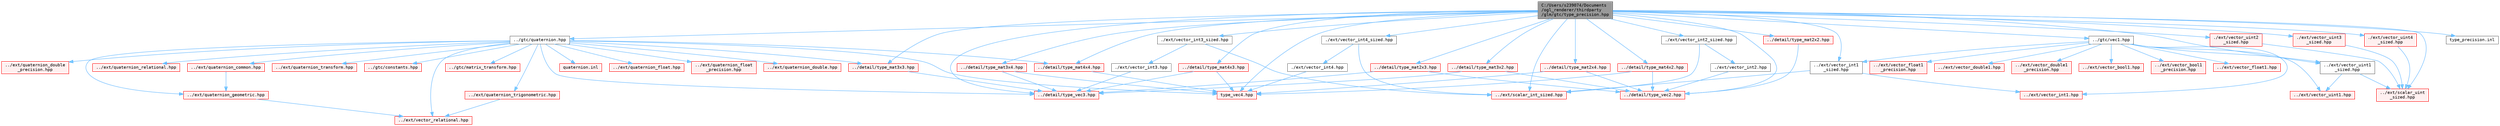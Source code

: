 digraph "C:/Users/s239074/Documents/ogl_renderer/thirdparty/glm/gtc/type_precision.hpp"
{
 // LATEX_PDF_SIZE
  bgcolor="transparent";
  edge [fontname=Terminal,fontsize=10,labelfontname=Helvetica,labelfontsize=10];
  node [fontname=Terminal,fontsize=10,shape=box,height=0.2,width=0.4];
  Node1 [label="C:/Users/s239074/Documents\l/ogl_renderer/thirdparty\l/glm/gtc/type_precision.hpp",height=0.2,width=0.4,color="gray40", fillcolor="grey60", style="filled", fontcolor="black",tooltip=" "];
  Node1 -> Node2 [color="steelblue1",style="solid"];
  Node2 [label="../gtc/quaternion.hpp",height=0.2,width=0.4,color="grey40", fillcolor="white", style="filled",URL="$gtc_2quaternion_8hpp.html",tooltip=" "];
  Node2 -> Node3 [color="steelblue1",style="solid"];
  Node3 [label="../gtc/constants.hpp",height=0.2,width=0.4,color="red", fillcolor="#FFF0F0", style="filled",URL="$constants_8hpp.html",tooltip=" "];
  Node2 -> Node12 [color="steelblue1",style="solid"];
  Node12 [label="../gtc/matrix_transform.hpp",height=0.2,width=0.4,color="red", fillcolor="#FFF0F0", style="filled",URL="$gtc_2matrix__transform_8hpp.html",tooltip=" "];
  Node2 -> Node146 [color="steelblue1",style="solid"];
  Node146 [label="../ext/vector_relational.hpp",height=0.2,width=0.4,color="red", fillcolor="#FFF0F0", style="filled",URL="$ext_2vector__relational_8hpp.html",tooltip=" "];
  Node2 -> Node149 [color="steelblue1",style="solid"];
  Node149 [label="../ext/quaternion_common.hpp",height=0.2,width=0.4,color="red", fillcolor="#FFF0F0", style="filled",URL="$quaternion__common_8hpp.html",tooltip=" "];
  Node149 -> Node150 [color="steelblue1",style="solid"];
  Node150 [label="../ext/quaternion_geometric.hpp",height=0.2,width=0.4,color="red", fillcolor="#FFF0F0", style="filled",URL="$quaternion__geometric_8hpp.html",tooltip=" "];
  Node150 -> Node146 [color="steelblue1",style="solid"];
  Node2 -> Node154 [color="steelblue1",style="solid"];
  Node154 [label="../ext/quaternion_float.hpp",height=0.2,width=0.4,color="red", fillcolor="#FFF0F0", style="filled",URL="$quaternion__float_8hpp.html",tooltip=" "];
  Node2 -> Node159 [color="steelblue1",style="solid"];
  Node159 [label="../ext/quaternion_float\l_precision.hpp",height=0.2,width=0.4,color="red", fillcolor="#FFF0F0", style="filled",URL="$quaternion__float__precision_8hpp.html",tooltip=" "];
  Node2 -> Node160 [color="steelblue1",style="solid"];
  Node160 [label="../ext/quaternion_double.hpp",height=0.2,width=0.4,color="red", fillcolor="#FFF0F0", style="filled",URL="$quaternion__double_8hpp.html",tooltip=" "];
  Node2 -> Node161 [color="steelblue1",style="solid"];
  Node161 [label="../ext/quaternion_double\l_precision.hpp",height=0.2,width=0.4,color="red", fillcolor="#FFF0F0", style="filled",URL="$quaternion__double__precision_8hpp.html",tooltip=" "];
  Node2 -> Node156 [color="steelblue1",style="solid"];
  Node156 [label="../ext/quaternion_relational.hpp",height=0.2,width=0.4,color="red", fillcolor="#FFF0F0", style="filled",URL="$quaternion__relational_8hpp.html",tooltip=" "];
  Node2 -> Node150 [color="steelblue1",style="solid"];
  Node2 -> Node162 [color="steelblue1",style="solid"];
  Node162 [label="../ext/quaternion_trigonometric.hpp",height=0.2,width=0.4,color="red", fillcolor="#FFF0F0", style="filled",URL="$quaternion__trigonometric_8hpp.html",tooltip=" "];
  Node162 -> Node146 [color="steelblue1",style="solid"];
  Node2 -> Node164 [color="steelblue1",style="solid"];
  Node164 [label="../ext/quaternion_transform.hpp",height=0.2,width=0.4,color="red", fillcolor="#FFF0F0", style="filled",URL="$quaternion__transform_8hpp.html",tooltip=" "];
  Node2 -> Node91 [color="steelblue1",style="solid"];
  Node91 [label="../detail/type_mat3x3.hpp",height=0.2,width=0.4,color="red", fillcolor="#FFF0F0", style="filled",URL="$type__mat3x3_8hpp.html",tooltip=" "];
  Node91 -> Node39 [color="steelblue1",style="solid"];
  Node39 [label="../detail/type_vec3.hpp",height=0.2,width=0.4,color="red", fillcolor="#FFF0F0", style="filled",URL="$type__vec3_8hpp.html",tooltip=" "];
  Node2 -> Node15 [color="steelblue1",style="solid"];
  Node15 [label="../detail/type_mat4x4.hpp",height=0.2,width=0.4,color="red", fillcolor="#FFF0F0", style="filled",URL="$type__mat4x4_8hpp.html",tooltip=" "];
  Node15 -> Node16 [color="steelblue1",style="solid"];
  Node16 [label="type_vec4.hpp",height=0.2,width=0.4,color="red", fillcolor="#FFF0F0", style="filled",URL="$type__vec4_8hpp.html",tooltip=" "];
  Node2 -> Node39 [color="steelblue1",style="solid"];
  Node2 -> Node16 [color="steelblue1",style="solid"];
  Node2 -> Node166 [color="steelblue1",style="solid"];
  Node166 [label="quaternion.inl",height=0.2,width=0.4,color="red", fillcolor="#FFF0F0", style="filled",URL="$glm_2gtc_2quaternion_8inl.html",tooltip=" "];
  Node1 -> Node169 [color="steelblue1",style="solid"];
  Node169 [label="../gtc/vec1.hpp",height=0.2,width=0.4,color="grey40", fillcolor="white", style="filled",URL="$vec1_8hpp.html",tooltip=" "];
  Node169 -> Node170 [color="steelblue1",style="solid"];
  Node170 [label="../ext/vector_bool1.hpp",height=0.2,width=0.4,color="red", fillcolor="#FFF0F0", style="filled",URL="$vector__bool1_8hpp.html",tooltip=" "];
  Node169 -> Node171 [color="steelblue1",style="solid"];
  Node171 [label="../ext/vector_bool1\l_precision.hpp",height=0.2,width=0.4,color="red", fillcolor="#FFF0F0", style="filled",URL="$vector__bool1__precision_8hpp.html",tooltip=" "];
  Node169 -> Node172 [color="steelblue1",style="solid"];
  Node172 [label="../ext/vector_float1.hpp",height=0.2,width=0.4,color="red", fillcolor="#FFF0F0", style="filled",URL="$vector__float1_8hpp.html",tooltip=" "];
  Node169 -> Node173 [color="steelblue1",style="solid"];
  Node173 [label="../ext/vector_float1\l_precision.hpp",height=0.2,width=0.4,color="red", fillcolor="#FFF0F0", style="filled",URL="$vector__float1__precision_8hpp.html",tooltip=" "];
  Node169 -> Node174 [color="steelblue1",style="solid"];
  Node174 [label="../ext/vector_double1.hpp",height=0.2,width=0.4,color="red", fillcolor="#FFF0F0", style="filled",URL="$vector__double1_8hpp.html",tooltip=" "];
  Node169 -> Node175 [color="steelblue1",style="solid"];
  Node175 [label="../ext/vector_double1\l_precision.hpp",height=0.2,width=0.4,color="red", fillcolor="#FFF0F0", style="filled",URL="$vector__double1__precision_8hpp.html",tooltip=" "];
  Node169 -> Node176 [color="steelblue1",style="solid"];
  Node176 [label="../ext/vector_int1.hpp",height=0.2,width=0.4,color="red", fillcolor="#FFF0F0", style="filled",URL="$vector__int1_8hpp.html",tooltip=" "];
  Node169 -> Node177 [color="steelblue1",style="solid"];
  Node177 [label="../ext/vector_int1\l_sized.hpp",height=0.2,width=0.4,color="grey40", fillcolor="white", style="filled",URL="$vector__int1__sized_8hpp.html",tooltip=" "];
  Node177 -> Node176 [color="steelblue1",style="solid"];
  Node177 -> Node33 [color="steelblue1",style="solid"];
  Node33 [label="../ext/scalar_int_sized.hpp",height=0.2,width=0.4,color="red", fillcolor="#FFF0F0", style="filled",URL="$scalar__int__sized_8hpp.html",tooltip=" "];
  Node169 -> Node178 [color="steelblue1",style="solid"];
  Node178 [label="../ext/vector_uint1.hpp",height=0.2,width=0.4,color="red", fillcolor="#FFF0F0", style="filled",URL="$vector__uint1_8hpp.html",tooltip=" "];
  Node169 -> Node179 [color="steelblue1",style="solid"];
  Node179 [label="../ext/vector_uint1\l_sized.hpp",height=0.2,width=0.4,color="grey40", fillcolor="white", style="filled",URL="$vector__uint1__sized_8hpp.html",tooltip=" "];
  Node179 -> Node178 [color="steelblue1",style="solid"];
  Node179 -> Node36 [color="steelblue1",style="solid"];
  Node36 [label="../ext/scalar_uint\l_sized.hpp",height=0.2,width=0.4,color="red", fillcolor="#FFF0F0", style="filled",URL="$scalar__uint__sized_8hpp.html",tooltip=" "];
  Node1 -> Node177 [color="steelblue1",style="solid"];
  Node1 -> Node32 [color="steelblue1",style="solid"];
  Node32 [label="./ext/vector_int2_sized.hpp",height=0.2,width=0.4,color="grey40", fillcolor="white", style="filled",URL="$vector__int2__sized_8hpp.html",tooltip=" "];
  Node32 -> Node31 [color="steelblue1",style="solid"];
  Node31 [label="./ext/vector_int2.hpp",height=0.2,width=0.4,color="grey40", fillcolor="white", style="filled",URL="$vector__int2_8hpp.html",tooltip=" "];
  Node31 -> Node24 [color="steelblue1",style="solid"];
  Node24 [label="../detail/type_vec2.hpp",height=0.2,width=0.4,color="red", fillcolor="#FFF0F0", style="filled",URL="$type__vec2_8hpp.html",tooltip=" "];
  Node32 -> Node33 [color="steelblue1",style="solid"];
  Node1 -> Node47 [color="steelblue1",style="solid"];
  Node47 [label="./ext/vector_int3_sized.hpp",height=0.2,width=0.4,color="grey40", fillcolor="white", style="filled",URL="$vector__int3__sized_8hpp.html",tooltip=" "];
  Node47 -> Node46 [color="steelblue1",style="solid"];
  Node46 [label="./ext/vector_int3.hpp",height=0.2,width=0.4,color="grey40", fillcolor="white", style="filled",URL="$vector__int3_8hpp.html",tooltip=" "];
  Node46 -> Node39 [color="steelblue1",style="solid"];
  Node47 -> Node33 [color="steelblue1",style="solid"];
  Node1 -> Node58 [color="steelblue1",style="solid"];
  Node58 [label="./ext/vector_int4_sized.hpp",height=0.2,width=0.4,color="grey40", fillcolor="white", style="filled",URL="$vector__int4__sized_8hpp.html",tooltip=" "];
  Node58 -> Node57 [color="steelblue1",style="solid"];
  Node57 [label="./ext/vector_int4.hpp",height=0.2,width=0.4,color="grey40", fillcolor="white", style="filled",URL="$vector__int4_8hpp.html",tooltip=" "];
  Node57 -> Node16 [color="steelblue1",style="solid"];
  Node58 -> Node33 [color="steelblue1",style="solid"];
  Node1 -> Node33 [color="steelblue1",style="solid"];
  Node1 -> Node179 [color="steelblue1",style="solid"];
  Node1 -> Node35 [color="steelblue1",style="solid"];
  Node35 [label="./ext/vector_uint2\l_sized.hpp",height=0.2,width=0.4,color="red", fillcolor="#FFF0F0", style="filled",URL="$vector__uint2__sized_8hpp.html",tooltip=" "];
  Node35 -> Node36 [color="steelblue1",style="solid"];
  Node1 -> Node49 [color="steelblue1",style="solid"];
  Node49 [label="./ext/vector_uint3\l_sized.hpp",height=0.2,width=0.4,color="red", fillcolor="#FFF0F0", style="filled",URL="$vector__uint3__sized_8hpp.html",tooltip=" "];
  Node49 -> Node36 [color="steelblue1",style="solid"];
  Node1 -> Node60 [color="steelblue1",style="solid"];
  Node60 [label="./ext/vector_uint4\l_sized.hpp",height=0.2,width=0.4,color="red", fillcolor="#FFF0F0", style="filled",URL="$vector__uint4__sized_8hpp.html",tooltip=" "];
  Node60 -> Node36 [color="steelblue1",style="solid"];
  Node1 -> Node36 [color="steelblue1",style="solid"];
  Node1 -> Node24 [color="steelblue1",style="solid"];
  Node1 -> Node39 [color="steelblue1",style="solid"];
  Node1 -> Node16 [color="steelblue1",style="solid"];
  Node1 -> Node63 [color="steelblue1",style="solid"];
  Node63 [label="../detail/type_mat2x2.hpp",height=0.2,width=0.4,color="red", fillcolor="#FFF0F0", style="filled",URL="$type__mat2x2_8hpp.html",tooltip=" "];
  Node63 -> Node24 [color="steelblue1",style="solid"];
  Node1 -> Node70 [color="steelblue1",style="solid"];
  Node70 [label="../detail/type_mat2x3.hpp",height=0.2,width=0.4,color="red", fillcolor="#FFF0F0", style="filled",URL="$type__mat2x3_8hpp.html",tooltip=" "];
  Node70 -> Node24 [color="steelblue1",style="solid"];
  Node70 -> Node39 [color="steelblue1",style="solid"];
  Node1 -> Node77 [color="steelblue1",style="solid"];
  Node77 [label="../detail/type_mat2x4.hpp",height=0.2,width=0.4,color="red", fillcolor="#FFF0F0", style="filled",URL="$type__mat2x4_8hpp.html",tooltip=" "];
  Node77 -> Node24 [color="steelblue1",style="solid"];
  Node77 -> Node16 [color="steelblue1",style="solid"];
  Node1 -> Node84 [color="steelblue1",style="solid"];
  Node84 [label="../detail/type_mat3x2.hpp",height=0.2,width=0.4,color="red", fillcolor="#FFF0F0", style="filled",URL="$type__mat3x2_8hpp.html",tooltip=" "];
  Node84 -> Node24 [color="steelblue1",style="solid"];
  Node84 -> Node39 [color="steelblue1",style="solid"];
  Node1 -> Node91 [color="steelblue1",style="solid"];
  Node1 -> Node98 [color="steelblue1",style="solid"];
  Node98 [label="../detail/type_mat3x4.hpp",height=0.2,width=0.4,color="red", fillcolor="#FFF0F0", style="filled",URL="$type__mat3x4_8hpp.html",tooltip=" "];
  Node98 -> Node39 [color="steelblue1",style="solid"];
  Node98 -> Node16 [color="steelblue1",style="solid"];
  Node1 -> Node105 [color="steelblue1",style="solid"];
  Node105 [label="../detail/type_mat4x2.hpp",height=0.2,width=0.4,color="red", fillcolor="#FFF0F0", style="filled",URL="$type__mat4x2_8hpp.html",tooltip=" "];
  Node105 -> Node24 [color="steelblue1",style="solid"];
  Node105 -> Node16 [color="steelblue1",style="solid"];
  Node1 -> Node112 [color="steelblue1",style="solid"];
  Node112 [label="../detail/type_mat4x3.hpp",height=0.2,width=0.4,color="red", fillcolor="#FFF0F0", style="filled",URL="$type__mat4x3_8hpp.html",tooltip=" "];
  Node112 -> Node39 [color="steelblue1",style="solid"];
  Node112 -> Node16 [color="steelblue1",style="solid"];
  Node1 -> Node15 [color="steelblue1",style="solid"];
  Node1 -> Node180 [color="steelblue1",style="solid"];
  Node180 [label="type_precision.inl",height=0.2,width=0.4,color="grey40", fillcolor="white", style="filled",URL="$type__precision_8inl.html",tooltip=" "];
}
